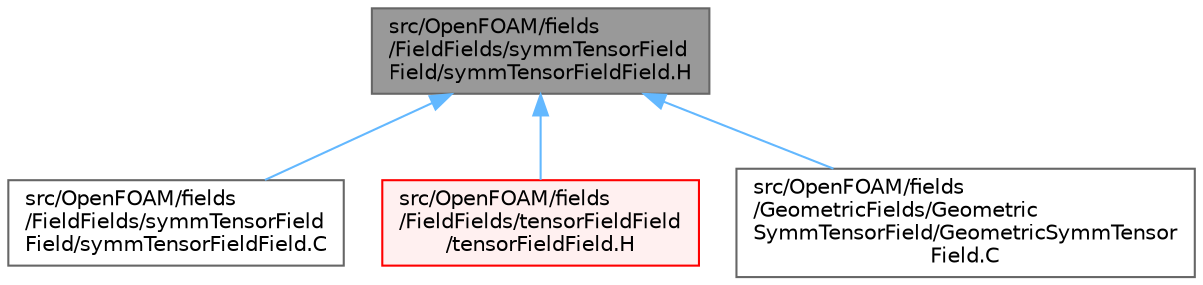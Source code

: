 digraph "src/OpenFOAM/fields/FieldFields/symmTensorFieldField/symmTensorFieldField.H"
{
 // LATEX_PDF_SIZE
  bgcolor="transparent";
  edge [fontname=Helvetica,fontsize=10,labelfontname=Helvetica,labelfontsize=10];
  node [fontname=Helvetica,fontsize=10,shape=box,height=0.2,width=0.4];
  Node1 [id="Node000001",label="src/OpenFOAM/fields\l/FieldFields/symmTensorField\lField/symmTensorFieldField.H",height=0.2,width=0.4,color="gray40", fillcolor="grey60", style="filled", fontcolor="black",tooltip="Specialisation of FieldField<T> for symmTensor."];
  Node1 -> Node2 [id="edge1_Node000001_Node000002",dir="back",color="steelblue1",style="solid",tooltip=" "];
  Node2 [id="Node000002",label="src/OpenFOAM/fields\l/FieldFields/symmTensorField\lField/symmTensorFieldField.C",height=0.2,width=0.4,color="grey40", fillcolor="white", style="filled",URL="$symmTensorFieldField_8C.html",tooltip=" "];
  Node1 -> Node3 [id="edge2_Node000001_Node000003",dir="back",color="steelblue1",style="solid",tooltip=" "];
  Node3 [id="Node000003",label="src/OpenFOAM/fields\l/FieldFields/tensorFieldField\l/tensorFieldField.H",height=0.2,width=0.4,color="red", fillcolor="#FFF0F0", style="filled",URL="$tensorFieldField_8H.html",tooltip="Specialisation of FieldField<T> for tensor."];
  Node1 -> Node317 [id="edge3_Node000001_Node000317",dir="back",color="steelblue1",style="solid",tooltip=" "];
  Node317 [id="Node000317",label="src/OpenFOAM/fields\l/GeometricFields/Geometric\lSymmTensorField/GeometricSymmTensor\lField.C",height=0.2,width=0.4,color="grey40", fillcolor="white", style="filled",URL="$GeometricSymmTensorField_8C.html",tooltip=" "];
}
